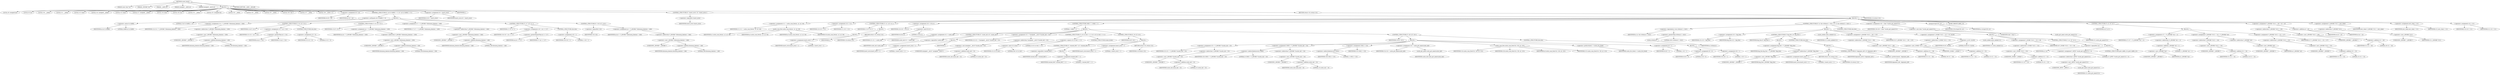 digraph cache_insert {  
"1000119" [label = "(METHOD,cache_insert)" ]
"1000120" [label = "(PARAM,const char *a1)" ]
"1000121" [label = "(PARAM,_DWORD *a2)" ]
"1000122" [label = "(PARAM,__int64 a3)" ]
"1000123" [label = "(PARAM,unsigned __int64 a4)" ]
"1000124" [label = "(PARAM,unsigned __int16 a5)" ]
"1000125" [label = "(BLOCK,,)" ]
"1000126" [label = "(LOCAL,v8: unsigned int)" ]
"1000127" [label = "(LOCAL,v9: int)" ]
"1000128" [label = "(LOCAL,v10: __int64)" ]
"1000129" [label = "(LOCAL,v11: __int64)" ]
"1000130" [label = "(LOCAL,v12: bool)" ]
"1000131" [label = "(LOCAL,v14: unsigned __int64)" ]
"1000132" [label = "(LOCAL,v15: bool)" ]
"1000133" [label = "(LOCAL,v17: unsigned __int64)" ]
"1000134" [label = "(LOCAL,v18: bool)" ]
"1000135" [label = "(LOCAL,v20: int)" ]
"1000136" [label = "(LOCAL,v21: __int64)" ]
"1000137" [label = "(LOCAL,v22: unsigned int)" ]
"1000138" [label = "(LOCAL,v23: __int64)" ]
"1000139" [label = "(LOCAL,v24: __int64)" ]
"1000140" [label = "(LOCAL,v25: __int64)" ]
"1000141" [label = "(LOCAL,v26: char *)" ]
"1000142" [label = "(LOCAL,v27: __int64)" ]
"1000143" [label = "(LOCAL,v29: __int64 [ 2 ])" ]
"1000144" [label = "(<operator>.assignment,v8 = a5)" ]
"1000145" [label = "(IDENTIFIER,v8,v8 = a5)" ]
"1000146" [label = "(IDENTIFIER,a5,v8 = a5)" ]
"1000147" [label = "(CONTROL_STRUCTURE,if ( (a5 & 0x980) != 0 ),if ( (a5 & 0x980) != 0 ))" ]
"1000148" [label = "(<operator>.notEquals,(a5 & 0x980) != 0)" ]
"1000149" [label = "(<operator>.and,a5 & 0x980)" ]
"1000150" [label = "(IDENTIFIER,a5,a5 & 0x980)" ]
"1000151" [label = "(LITERAL,0x980,a5 & 0x980)" ]
"1000152" [label = "(LITERAL,0,(a5 & 0x980) != 0)" ]
"1000153" [label = "(BLOCK,,)" ]
"1000154" [label = "(<operator>.assignment,v14 = *(_QWORD *)(dnsmasq_daemon + 456))" ]
"1000155" [label = "(IDENTIFIER,v14,v14 = *(_QWORD *)(dnsmasq_daemon + 456))" ]
"1000156" [label = "(<operator>.indirection,*(_QWORD *)(dnsmasq_daemon + 456))" ]
"1000157" [label = "(<operator>.cast,(_QWORD *)(dnsmasq_daemon + 456))" ]
"1000158" [label = "(UNKNOWN,_QWORD *,_QWORD *)" ]
"1000159" [label = "(<operator>.addition,dnsmasq_daemon + 456)" ]
"1000160" [label = "(IDENTIFIER,dnsmasq_daemon,dnsmasq_daemon + 456)" ]
"1000161" [label = "(LITERAL,456,dnsmasq_daemon + 456)" ]
"1000162" [label = "(CONTROL_STRUCTURE,if ( v14 ),if ( v14 ))" ]
"1000163" [label = "(IDENTIFIER,v14,if ( v14 ))" ]
"1000164" [label = "(<operator>.assignment,v15 = a4 > v14)" ]
"1000165" [label = "(IDENTIFIER,v15,v15 = a4 > v14)" ]
"1000166" [label = "(<operator>.greaterThan,a4 > v14)" ]
"1000167" [label = "(IDENTIFIER,a4,a4 > v14)" ]
"1000168" [label = "(IDENTIFIER,v14,a4 > v14)" ]
"1000169" [label = "(CONTROL_STRUCTURE,else,else)" ]
"1000170" [label = "(<operator>.assignment,v15 = 0)" ]
"1000171" [label = "(IDENTIFIER,v15,v15 = 0)" ]
"1000172" [label = "(LITERAL,0,v15 = 0)" ]
"1000173" [label = "(CONTROL_STRUCTURE,if ( v15 ),if ( v15 ))" ]
"1000174" [label = "(IDENTIFIER,v15,if ( v15 ))" ]
"1000175" [label = "(<operator>.assignment,a4 = *(_QWORD *)(dnsmasq_daemon + 456))" ]
"1000176" [label = "(IDENTIFIER,a4,a4 = *(_QWORD *)(dnsmasq_daemon + 456))" ]
"1000177" [label = "(<operator>.indirection,*(_QWORD *)(dnsmasq_daemon + 456))" ]
"1000178" [label = "(<operator>.cast,(_QWORD *)(dnsmasq_daemon + 456))" ]
"1000179" [label = "(UNKNOWN,_QWORD *,_QWORD *)" ]
"1000180" [label = "(<operator>.addition,dnsmasq_daemon + 456)" ]
"1000181" [label = "(IDENTIFIER,dnsmasq_daemon,dnsmasq_daemon + 456)" ]
"1000182" [label = "(LITERAL,456,dnsmasq_daemon + 456)" ]
"1000183" [label = "(<operator>.assignment,v17 = *(_QWORD *)(dnsmasq_daemon + 448))" ]
"1000184" [label = "(IDENTIFIER,v17,v17 = *(_QWORD *)(dnsmasq_daemon + 448))" ]
"1000185" [label = "(<operator>.indirection,*(_QWORD *)(dnsmasq_daemon + 448))" ]
"1000186" [label = "(<operator>.cast,(_QWORD *)(dnsmasq_daemon + 448))" ]
"1000187" [label = "(UNKNOWN,_QWORD *,_QWORD *)" ]
"1000188" [label = "(<operator>.addition,dnsmasq_daemon + 448)" ]
"1000189" [label = "(IDENTIFIER,dnsmasq_daemon,dnsmasq_daemon + 448)" ]
"1000190" [label = "(LITERAL,448,dnsmasq_daemon + 448)" ]
"1000191" [label = "(CONTROL_STRUCTURE,if ( v17 ),if ( v17 ))" ]
"1000192" [label = "(IDENTIFIER,v17,if ( v17 ))" ]
"1000193" [label = "(<operator>.assignment,v18 = a4 >= v17)" ]
"1000194" [label = "(IDENTIFIER,v18,v18 = a4 >= v17)" ]
"1000195" [label = "(<operator>.greaterEqualsThan,a4 >= v17)" ]
"1000196" [label = "(IDENTIFIER,a4,a4 >= v17)" ]
"1000197" [label = "(IDENTIFIER,v17,a4 >= v17)" ]
"1000198" [label = "(CONTROL_STRUCTURE,else,else)" ]
"1000199" [label = "(<operator>.assignment,v18 = 1)" ]
"1000200" [label = "(IDENTIFIER,v18,v18 = 1)" ]
"1000201" [label = "(LITERAL,1,v18 = 1)" ]
"1000202" [label = "(CONTROL_STRUCTURE,if ( !v18 ),if ( !v18 ))" ]
"1000203" [label = "(<operator>.logicalNot,!v18)" ]
"1000204" [label = "(IDENTIFIER,v18,!v18)" ]
"1000205" [label = "(<operator>.assignment,a4 = *(_QWORD *)(dnsmasq_daemon + 448))" ]
"1000206" [label = "(IDENTIFIER,a4,a4 = *(_QWORD *)(dnsmasq_daemon + 448))" ]
"1000207" [label = "(<operator>.indirection,*(_QWORD *)(dnsmasq_daemon + 448))" ]
"1000208" [label = "(<operator>.cast,(_QWORD *)(dnsmasq_daemon + 448))" ]
"1000209" [label = "(UNKNOWN,_QWORD *,_QWORD *)" ]
"1000210" [label = "(<operator>.addition,dnsmasq_daemon + 448)" ]
"1000211" [label = "(IDENTIFIER,dnsmasq_daemon,dnsmasq_daemon + 448)" ]
"1000212" [label = "(LITERAL,448,dnsmasq_daemon + 448)" ]
"1000213" [label = "(<operator>.assignment,v9 = insert_error)" ]
"1000214" [label = "(IDENTIFIER,v9,v9 = insert_error)" ]
"1000215" [label = "(IDENTIFIER,insert_error,v9 = insert_error)" ]
"1000216" [label = "(IDENTIFIER,L,)" ]
"1000217" [label = "(CONTROL_STRUCTURE,if ( !insert_error ),if ( !insert_error ))" ]
"1000218" [label = "(<operator>.logicalNot,!insert_error)" ]
"1000219" [label = "(IDENTIFIER,insert_error,!insert_error)" ]
"1000220" [label = "(BLOCK,,)" ]
"1000221" [label = "(<operator>.assignment,v11 = cache_scan_free(a1, a2, a3, v8))" ]
"1000222" [label = "(IDENTIFIER,v11,v11 = cache_scan_free(a1, a2, a3, v8))" ]
"1000223" [label = "(cache_scan_free,cache_scan_free(a1, a2, a3, v8))" ]
"1000224" [label = "(IDENTIFIER,a1,cache_scan_free(a1, a2, a3, v8))" ]
"1000225" [label = "(IDENTIFIER,a2,cache_scan_free(a1, a2, a3, v8))" ]
"1000226" [label = "(IDENTIFIER,a3,cache_scan_free(a1, a2, a3, v8))" ]
"1000227" [label = "(IDENTIFIER,v8,cache_scan_free(a1, a2, a3, v8))" ]
"1000228" [label = "(<operator>.assignment,v10 = v11)" ]
"1000229" [label = "(IDENTIFIER,v10,v10 = v11)" ]
"1000230" [label = "(IDENTIFIER,v11,v10 = v11)" ]
"1000231" [label = "(CONTROL_STRUCTURE,if ( v11 ),if ( v11 ))" ]
"1000232" [label = "(IDENTIFIER,v11,if ( v11 ))" ]
"1000233" [label = "(BLOCK,,)" ]
"1000234" [label = "(BLOCK,,)" ]
"1000235" [label = "(<operator>.assignment,insert_error = 1)" ]
"1000236" [label = "(IDENTIFIER,insert_error,insert_error = 1)" ]
"1000237" [label = "(LITERAL,1,insert_error = 1)" ]
"1000238" [label = "(IDENTIFIER,L,)" ]
"1000239" [label = "(RETURN,return v10;,return v10;)" ]
"1000240" [label = "(IDENTIFIER,v10,return v10;)" ]
"1000241" [label = "(<operator>.assignment,v20 = v8 & 4)" ]
"1000242" [label = "(IDENTIFIER,v20,v20 = v8 & 4)" ]
"1000243" [label = "(<operator>.and,v8 & 4)" ]
"1000244" [label = "(IDENTIFIER,v8,v8 & 4)" ]
"1000245" [label = "(LITERAL,4,v8 & 4)" ]
"1000246" [label = "(CONTROL_STRUCTURE,while ( 1 ),while ( 1 ))" ]
"1000247" [label = "(LITERAL,1,while ( 1 ))" ]
"1000248" [label = "(BLOCK,,)" ]
"1000249" [label = "(<operator>.assignment,v21 = cache_tail)" ]
"1000250" [label = "(IDENTIFIER,v21,v21 = cache_tail)" ]
"1000251" [label = "(IDENTIFIER,cache_tail,v21 = cache_tail)" ]
"1000252" [label = "(CONTROL_STRUCTURE,if ( !cache_tail ),if ( !cache_tail ))" ]
"1000253" [label = "(<operator>.logicalNot,!cache_tail)" ]
"1000254" [label = "(IDENTIFIER,cache_tail,!cache_tail)" ]
"1000255" [label = "(BLOCK,,)" ]
"1000256" [label = "(<operator>.assignment,insert_error = 1)" ]
"1000257" [label = "(IDENTIFIER,insert_error,insert_error = 1)" ]
"1000258" [label = "(LITERAL,1,insert_error = 1)" ]
"1000259" [label = "(IDENTIFIER,L,)" ]
"1000260" [label = "(<operator>.assignment,v22 = *(unsigned __int16 *)(cache_tail + 52))" ]
"1000261" [label = "(IDENTIFIER,v22,v22 = *(unsigned __int16 *)(cache_tail + 52))" ]
"1000262" [label = "(<operator>.indirection,*(unsigned __int16 *)(cache_tail + 52))" ]
"1000263" [label = "(<operator>.cast,(unsigned __int16 *)(cache_tail + 52))" ]
"1000264" [label = "(UNKNOWN,unsigned __int16 *,unsigned __int16 *)" ]
"1000265" [label = "(<operator>.addition,cache_tail + 52)" ]
"1000266" [label = "(IDENTIFIER,cache_tail,cache_tail + 52)" ]
"1000267" [label = "(LITERAL,52,cache_tail + 52)" ]
"1000268" [label = "(CONTROL_STRUCTURE,if ( (v22 & 0xC) == 0 ),if ( (v22 & 0xC) == 0 ))" ]
"1000269" [label = "(<operator>.equals,(v22 & 0xC) == 0)" ]
"1000270" [label = "(<operator>.and,v22 & 0xC)" ]
"1000271" [label = "(IDENTIFIER,v22,v22 & 0xC)" ]
"1000272" [label = "(LITERAL,0xC,v22 & 0xC)" ]
"1000273" [label = "(LITERAL,0,(v22 & 0xC) == 0)" ]
"1000274" [label = "(CONTROL_STRUCTURE,break;,break;)" ]
"1000275" [label = "(CONTROL_STRUCTURE,if ( v9 ),if ( v9 ))" ]
"1000276" [label = "(IDENTIFIER,v9,if ( v9 ))" ]
"1000277" [label = "(BLOCK,,)" ]
"1000278" [label = "(CONTROL_STRUCTURE,if ( !warned_9927 ),if ( !warned_9927 ))" ]
"1000279" [label = "(<operator>.logicalNot,!warned_9927)" ]
"1000280" [label = "(IDENTIFIER,warned_9927,!warned_9927)" ]
"1000281" [label = "(BLOCK,,)" ]
"1000282" [label = "(<operator>.assignment,warned_9927 = 1)" ]
"1000283" [label = "(IDENTIFIER,warned_9927,warned_9927 = 1)" ]
"1000284" [label = "(LITERAL,1,warned_9927 = 1)" ]
"1000285" [label = "(<operator>.assignment,insert_error = 1)" ]
"1000286" [label = "(IDENTIFIER,insert_error,insert_error = 1)" ]
"1000287" [label = "(LITERAL,1,insert_error = 1)" ]
"1000288" [label = "(RETURN,return v10;,return v10;)" ]
"1000289" [label = "(IDENTIFIER,v10,return v10;)" ]
"1000290" [label = "(CONTROL_STRUCTURE,if ( v20 ),if ( v20 ))" ]
"1000291" [label = "(IDENTIFIER,v20,if ( v20 ))" ]
"1000292" [label = "(BLOCK,,)" ]
"1000293" [label = "(<operator>.assignment,v23 = *(_QWORD *)(cache_tail + 32))" ]
"1000294" [label = "(IDENTIFIER,v23,v23 = *(_QWORD *)(cache_tail + 32))" ]
"1000295" [label = "(<operator>.indirection,*(_QWORD *)(cache_tail + 32))" ]
"1000296" [label = "(<operator>.cast,(_QWORD *)(cache_tail + 32))" ]
"1000297" [label = "(UNKNOWN,_QWORD *,_QWORD *)" ]
"1000298" [label = "(<operator>.addition,cache_tail + 32)" ]
"1000299" [label = "(IDENTIFIER,cache_tail,cache_tail + 32)" ]
"1000300" [label = "(LITERAL,32,cache_tail + 32)" ]
"1000301" [label = "(<operator>.assignment,v29[0] = *(_QWORD *)(cache_tail + 24))" ]
"1000302" [label = "(<operator>.indirectIndexAccess,v29[0])" ]
"1000303" [label = "(IDENTIFIER,v29,v29[0] = *(_QWORD *)(cache_tail + 24))" ]
"1000304" [label = "(LITERAL,0,v29[0] = *(_QWORD *)(cache_tail + 24))" ]
"1000305" [label = "(<operator>.indirection,*(_QWORD *)(cache_tail + 24))" ]
"1000306" [label = "(<operator>.cast,(_QWORD *)(cache_tail + 24))" ]
"1000307" [label = "(UNKNOWN,_QWORD *,_QWORD *)" ]
"1000308" [label = "(<operator>.addition,cache_tail + 24)" ]
"1000309" [label = "(IDENTIFIER,cache_tail,cache_tail + 24)" ]
"1000310" [label = "(LITERAL,24,cache_tail + 24)" ]
"1000311" [label = "(<operator>.assignment,v29[1] = v23)" ]
"1000312" [label = "(<operator>.indirectIndexAccess,v29[1])" ]
"1000313" [label = "(IDENTIFIER,v29,v29[1] = v23)" ]
"1000314" [label = "(LITERAL,1,v29[1] = v23)" ]
"1000315" [label = "(IDENTIFIER,v23,v29[1] = v23)" ]
"1000316" [label = "(<operator>.assignment,v24 = cache_get_name(cache_tail))" ]
"1000317" [label = "(IDENTIFIER,v24,v24 = cache_get_name(cache_tail))" ]
"1000318" [label = "(cache_get_name,cache_get_name(cache_tail))" ]
"1000319" [label = "(IDENTIFIER,cache_tail,cache_get_name(cache_tail))" ]
"1000320" [label = "(cache_scan_free,cache_scan_free(v24, v29, a3, v22))" ]
"1000321" [label = "(IDENTIFIER,v24,cache_scan_free(v24, v29, a3, v22))" ]
"1000322" [label = "(IDENTIFIER,v29,cache_scan_free(v24, v29, a3, v22))" ]
"1000323" [label = "(IDENTIFIER,a3,cache_scan_free(v24, v29, a3, v22))" ]
"1000324" [label = "(IDENTIFIER,v22,cache_scan_free(v24, v29, a3, v22))" ]
"1000325" [label = "(<operator>.preIncrement,++cache_live_freed)" ]
"1000326" [label = "(IDENTIFIER,cache_live_freed,++cache_live_freed)" ]
"1000327" [label = "(<operator>.assignment,v9 = 1)" ]
"1000328" [label = "(IDENTIFIER,v9,v9 = 1)" ]
"1000329" [label = "(LITERAL,1,v9 = 1)" ]
"1000330" [label = "(CONTROL_STRUCTURE,else,else)" ]
"1000331" [label = "(BLOCK,,)" ]
"1000332" [label = "(<operator>.assignment,v9 = 0)" ]
"1000333" [label = "(IDENTIFIER,v9,v9 = 0)" ]
"1000334" [label = "(LITERAL,0,v9 = 0)" ]
"1000335" [label = "(<operator>.assignment,v20 = 1)" ]
"1000336" [label = "(IDENTIFIER,v20,v20 = 1)" ]
"1000337" [label = "(LITERAL,1,v20 = 1)" ]
"1000338" [label = "(CONTROL_STRUCTURE,if ( a1 && strlen(a1) > 0x31 ),if ( a1 && strlen(a1) > 0x31 ))" ]
"1000339" [label = "(<operator>.logicalAnd,a1 && strlen(a1) > 0x31)" ]
"1000340" [label = "(IDENTIFIER,a1,a1 && strlen(a1) > 0x31)" ]
"1000341" [label = "(<operator>.greaterThan,strlen(a1) > 0x31)" ]
"1000342" [label = "(strlen,strlen(a1))" ]
"1000343" [label = "(IDENTIFIER,a1,strlen(a1))" ]
"1000344" [label = "(LITERAL,0x31,strlen(a1) > 0x31)" ]
"1000345" [label = "(BLOCK,,)" ]
"1000346" [label = "(<operator>.assignment,v25 = big_free)" ]
"1000347" [label = "(IDENTIFIER,v25,v25 = big_free)" ]
"1000348" [label = "(IDENTIFIER,big_free,v25 = big_free)" ]
"1000349" [label = "(CONTROL_STRUCTURE,if ( big_free ),if ( big_free ))" ]
"1000350" [label = "(IDENTIFIER,big_free,if ( big_free ))" ]
"1000351" [label = "(BLOCK,,)" ]
"1000352" [label = "(<operator>.assignment,big_free = *(_QWORD *)big_free)" ]
"1000353" [label = "(IDENTIFIER,big_free,big_free = *(_QWORD *)big_free)" ]
"1000354" [label = "(<operator>.indirection,*(_QWORD *)big_free)" ]
"1000355" [label = "(<operator>.cast,(_QWORD *)big_free)" ]
"1000356" [label = "(UNKNOWN,_QWORD *,_QWORD *)" ]
"1000357" [label = "(IDENTIFIER,big_free,(_QWORD *)big_free)" ]
"1000358" [label = "(CONTROL_STRUCTURE,else,else)" ]
"1000359" [label = "(BLOCK,,)" ]
"1000360" [label = "(BLOCK,,)" ]
"1000361" [label = "(<operator>.assignment,insert_error = 1)" ]
"1000362" [label = "(IDENTIFIER,insert_error,insert_error = 1)" ]
"1000363" [label = "(LITERAL,1,insert_error = 1)" ]
"1000364" [label = "(RETURN,return v10;,return v10;)" ]
"1000365" [label = "(IDENTIFIER,v10,return v10;)" ]
"1000366" [label = "(CONTROL_STRUCTURE,if ( bignames_left ),if ( bignames_left ))" ]
"1000367" [label = "(IDENTIFIER,bignames_left,if ( bignames_left ))" ]
"1000368" [label = "(<operator>.preDecrement,--bignames_left)" ]
"1000369" [label = "(IDENTIFIER,bignames_left,--bignames_left)" ]
"1000370" [label = "(cache_unlink,cache_unlink(v21))" ]
"1000371" [label = "(IDENTIFIER,v21,cache_unlink(v21))" ]
"1000372" [label = "(<operator>.assignment,*(_QWORD *)(v21 + 56) = v25)" ]
"1000373" [label = "(<operator>.indirection,*(_QWORD *)(v21 + 56))" ]
"1000374" [label = "(<operator>.cast,(_QWORD *)(v21 + 56))" ]
"1000375" [label = "(UNKNOWN,_QWORD *,_QWORD *)" ]
"1000376" [label = "(<operator>.addition,v21 + 56)" ]
"1000377" [label = "(IDENTIFIER,v21,v21 + 56)" ]
"1000378" [label = "(LITERAL,56,v21 + 56)" ]
"1000379" [label = "(IDENTIFIER,v25,*(_QWORD *)(v21 + 56) = v25)" ]
"1000380" [label = "(<operator>.assignment,*(_WORD *)(v21 + 52) = v8 | 0x200)" ]
"1000381" [label = "(<operator>.indirection,*(_WORD *)(v21 + 52))" ]
"1000382" [label = "(<operator>.cast,(_WORD *)(v21 + 52))" ]
"1000383" [label = "(UNKNOWN,_WORD *,_WORD *)" ]
"1000384" [label = "(<operator>.addition,v21 + 52)" ]
"1000385" [label = "(IDENTIFIER,v21,v21 + 52)" ]
"1000386" [label = "(LITERAL,52,v21 + 52)" ]
"1000387" [label = "(<operator>.or,v8 | 0x200)" ]
"1000388" [label = "(IDENTIFIER,v8,v8 | 0x200)" ]
"1000389" [label = "(LITERAL,0x200,v8 | 0x200)" ]
"1000390" [label = "(CONTROL_STRUCTURE,else,else)" ]
"1000391" [label = "(BLOCK,,)" ]
"1000392" [label = "(cache_unlink,cache_unlink(v21))" ]
"1000393" [label = "(IDENTIFIER,v21,cache_unlink(v21))" ]
"1000394" [label = "(<operator>.assignment,*(_WORD *)(v21 + 52) = v8)" ]
"1000395" [label = "(<operator>.indirection,*(_WORD *)(v21 + 52))" ]
"1000396" [label = "(<operator>.cast,(_WORD *)(v21 + 52))" ]
"1000397" [label = "(UNKNOWN,_WORD *,_WORD *)" ]
"1000398" [label = "(<operator>.addition,v21 + 52)" ]
"1000399" [label = "(IDENTIFIER,v21,v21 + 52)" ]
"1000400" [label = "(LITERAL,52,v21 + 52)" ]
"1000401" [label = "(IDENTIFIER,v8,*(_WORD *)(v21 + 52) = v8)" ]
"1000402" [label = "(CONTROL_STRUCTURE,if ( !a1 ),if ( !a1 ))" ]
"1000403" [label = "(<operator>.logicalNot,!a1)" ]
"1000404" [label = "(IDENTIFIER,a1,!a1)" ]
"1000405" [label = "(BLOCK,,)" ]
"1000406" [label = "(<operator>.assignment,*(_BYTE *)cache_get_name(v21) = 0)" ]
"1000407" [label = "(<operator>.indirection,*(_BYTE *)cache_get_name(v21))" ]
"1000408" [label = "(<operator>.cast,(_BYTE *)cache_get_name(v21))" ]
"1000409" [label = "(UNKNOWN,_BYTE *,_BYTE *)" ]
"1000410" [label = "(cache_get_name,cache_get_name(v21))" ]
"1000411" [label = "(IDENTIFIER,v21,cache_get_name(v21))" ]
"1000412" [label = "(LITERAL,0,*(_BYTE *)cache_get_name(v21) = 0)" ]
"1000413" [label = "(CONTROL_STRUCTURE,goto LABEL_55;,goto LABEL_55;)" ]
"1000414" [label = "(<operator>.assignment,v26 = (char *)cache_get_name(v21))" ]
"1000415" [label = "(IDENTIFIER,v26,v26 = (char *)cache_get_name(v21))" ]
"1000416" [label = "(<operator>.cast,(char *)cache_get_name(v21))" ]
"1000417" [label = "(UNKNOWN,char *,char *)" ]
"1000418" [label = "(cache_get_name,cache_get_name(v21))" ]
"1000419" [label = "(IDENTIFIER,v21,cache_get_name(v21))" ]
"1000420" [label = "(strcpy,strcpy(v26, a1))" ]
"1000421" [label = "(IDENTIFIER,v26,strcpy(v26, a1))" ]
"1000422" [label = "(IDENTIFIER,a1,strcpy(v26, a1))" ]
"1000423" [label = "(JUMP_TARGET,LABEL_55)" ]
"1000424" [label = "(CONTROL_STRUCTURE,if ( a2 ),if ( a2 ))" ]
"1000425" [label = "(IDENTIFIER,a2,if ( a2 ))" ]
"1000426" [label = "(BLOCK,,)" ]
"1000427" [label = "(<operator>.assignment,v27 = *((_QWORD *)a2 + 1))" ]
"1000428" [label = "(IDENTIFIER,v27,v27 = *((_QWORD *)a2 + 1))" ]
"1000429" [label = "(<operator>.indirection,*((_QWORD *)a2 + 1))" ]
"1000430" [label = "(<operator>.addition,(_QWORD *)a2 + 1)" ]
"1000431" [label = "(<operator>.cast,(_QWORD *)a2)" ]
"1000432" [label = "(UNKNOWN,_QWORD *,_QWORD *)" ]
"1000433" [label = "(IDENTIFIER,a2,(_QWORD *)a2)" ]
"1000434" [label = "(LITERAL,1,(_QWORD *)a2 + 1)" ]
"1000435" [label = "(<operator>.assignment,*(_QWORD *)(v21 + 24) = *(_QWORD *)a2)" ]
"1000436" [label = "(<operator>.indirection,*(_QWORD *)(v21 + 24))" ]
"1000437" [label = "(<operator>.cast,(_QWORD *)(v21 + 24))" ]
"1000438" [label = "(UNKNOWN,_QWORD *,_QWORD *)" ]
"1000439" [label = "(<operator>.addition,v21 + 24)" ]
"1000440" [label = "(IDENTIFIER,v21,v21 + 24)" ]
"1000441" [label = "(LITERAL,24,v21 + 24)" ]
"1000442" [label = "(<operator>.indirection,*(_QWORD *)a2)" ]
"1000443" [label = "(<operator>.cast,(_QWORD *)a2)" ]
"1000444" [label = "(UNKNOWN,_QWORD *,_QWORD *)" ]
"1000445" [label = "(IDENTIFIER,a2,(_QWORD *)a2)" ]
"1000446" [label = "(<operator>.assignment,*(_QWORD *)(v21 + 32) = v27)" ]
"1000447" [label = "(<operator>.indirection,*(_QWORD *)(v21 + 32))" ]
"1000448" [label = "(<operator>.cast,(_QWORD *)(v21 + 32))" ]
"1000449" [label = "(UNKNOWN,_QWORD *,_QWORD *)" ]
"1000450" [label = "(<operator>.addition,v21 + 32)" ]
"1000451" [label = "(IDENTIFIER,v21,v21 + 32)" ]
"1000452" [label = "(LITERAL,32,v21 + 32)" ]
"1000453" [label = "(IDENTIFIER,v27,*(_QWORD *)(v21 + 32) = v27)" ]
"1000454" [label = "(<operator>.assignment,*(_QWORD *)(v21 + 40) = a4 + a3)" ]
"1000455" [label = "(<operator>.indirection,*(_QWORD *)(v21 + 40))" ]
"1000456" [label = "(<operator>.cast,(_QWORD *)(v21 + 40))" ]
"1000457" [label = "(UNKNOWN,_QWORD *,_QWORD *)" ]
"1000458" [label = "(<operator>.addition,v21 + 40)" ]
"1000459" [label = "(IDENTIFIER,v21,v21 + 40)" ]
"1000460" [label = "(LITERAL,40,v21 + 40)" ]
"1000461" [label = "(<operator>.addition,a4 + a3)" ]
"1000462" [label = "(IDENTIFIER,a4,a4 + a3)" ]
"1000463" [label = "(IDENTIFIER,a3,a4 + a3)" ]
"1000464" [label = "(<operator>.assignment,*(_QWORD *)v21 = new_chain)" ]
"1000465" [label = "(<operator>.indirection,*(_QWORD *)v21)" ]
"1000466" [label = "(<operator>.cast,(_QWORD *)v21)" ]
"1000467" [label = "(UNKNOWN,_QWORD *,_QWORD *)" ]
"1000468" [label = "(IDENTIFIER,v21,(_QWORD *)v21)" ]
"1000469" [label = "(IDENTIFIER,new_chain,*(_QWORD *)v21 = new_chain)" ]
"1000470" [label = "(<operator>.assignment,new_chain = v21)" ]
"1000471" [label = "(IDENTIFIER,new_chain,new_chain = v21)" ]
"1000472" [label = "(IDENTIFIER,v21,new_chain = v21)" ]
"1000473" [label = "(<operator>.assignment,v10 = v21)" ]
"1000474" [label = "(IDENTIFIER,v10,v10 = v21)" ]
"1000475" [label = "(IDENTIFIER,v21,v10 = v21)" ]
"1000476" [label = "(RETURN,return v10;,return v10;)" ]
"1000477" [label = "(IDENTIFIER,v10,return v10;)" ]
"1000478" [label = "(METHOD_RETURN,__int64 __fastcall)" ]
  "1000119" -> "1000120" 
  "1000119" -> "1000121" 
  "1000119" -> "1000122" 
  "1000119" -> "1000123" 
  "1000119" -> "1000124" 
  "1000119" -> "1000125" 
  "1000119" -> "1000478" 
  "1000125" -> "1000126" 
  "1000125" -> "1000127" 
  "1000125" -> "1000128" 
  "1000125" -> "1000129" 
  "1000125" -> "1000130" 
  "1000125" -> "1000131" 
  "1000125" -> "1000132" 
  "1000125" -> "1000133" 
  "1000125" -> "1000134" 
  "1000125" -> "1000135" 
  "1000125" -> "1000136" 
  "1000125" -> "1000137" 
  "1000125" -> "1000138" 
  "1000125" -> "1000139" 
  "1000125" -> "1000140" 
  "1000125" -> "1000141" 
  "1000125" -> "1000142" 
  "1000125" -> "1000143" 
  "1000125" -> "1000144" 
  "1000125" -> "1000147" 
  "1000125" -> "1000213" 
  "1000125" -> "1000216" 
  "1000125" -> "1000217" 
  "1000125" -> "1000476" 
  "1000144" -> "1000145" 
  "1000144" -> "1000146" 
  "1000147" -> "1000148" 
  "1000147" -> "1000153" 
  "1000148" -> "1000149" 
  "1000148" -> "1000152" 
  "1000149" -> "1000150" 
  "1000149" -> "1000151" 
  "1000153" -> "1000154" 
  "1000153" -> "1000162" 
  "1000153" -> "1000173" 
  "1000153" -> "1000183" 
  "1000153" -> "1000191" 
  "1000153" -> "1000202" 
  "1000154" -> "1000155" 
  "1000154" -> "1000156" 
  "1000156" -> "1000157" 
  "1000157" -> "1000158" 
  "1000157" -> "1000159" 
  "1000159" -> "1000160" 
  "1000159" -> "1000161" 
  "1000162" -> "1000163" 
  "1000162" -> "1000164" 
  "1000162" -> "1000169" 
  "1000164" -> "1000165" 
  "1000164" -> "1000166" 
  "1000166" -> "1000167" 
  "1000166" -> "1000168" 
  "1000169" -> "1000170" 
  "1000170" -> "1000171" 
  "1000170" -> "1000172" 
  "1000173" -> "1000174" 
  "1000173" -> "1000175" 
  "1000175" -> "1000176" 
  "1000175" -> "1000177" 
  "1000177" -> "1000178" 
  "1000178" -> "1000179" 
  "1000178" -> "1000180" 
  "1000180" -> "1000181" 
  "1000180" -> "1000182" 
  "1000183" -> "1000184" 
  "1000183" -> "1000185" 
  "1000185" -> "1000186" 
  "1000186" -> "1000187" 
  "1000186" -> "1000188" 
  "1000188" -> "1000189" 
  "1000188" -> "1000190" 
  "1000191" -> "1000192" 
  "1000191" -> "1000193" 
  "1000191" -> "1000198" 
  "1000193" -> "1000194" 
  "1000193" -> "1000195" 
  "1000195" -> "1000196" 
  "1000195" -> "1000197" 
  "1000198" -> "1000199" 
  "1000199" -> "1000200" 
  "1000199" -> "1000201" 
  "1000202" -> "1000203" 
  "1000202" -> "1000205" 
  "1000203" -> "1000204" 
  "1000205" -> "1000206" 
  "1000205" -> "1000207" 
  "1000207" -> "1000208" 
  "1000208" -> "1000209" 
  "1000208" -> "1000210" 
  "1000210" -> "1000211" 
  "1000210" -> "1000212" 
  "1000213" -> "1000214" 
  "1000213" -> "1000215" 
  "1000217" -> "1000218" 
  "1000217" -> "1000220" 
  "1000218" -> "1000219" 
  "1000220" -> "1000221" 
  "1000220" -> "1000228" 
  "1000220" -> "1000231" 
  "1000220" -> "1000241" 
  "1000220" -> "1000246" 
  "1000220" -> "1000338" 
  "1000220" -> "1000414" 
  "1000220" -> "1000420" 
  "1000220" -> "1000423" 
  "1000220" -> "1000424" 
  "1000220" -> "1000454" 
  "1000220" -> "1000464" 
  "1000220" -> "1000470" 
  "1000220" -> "1000473" 
  "1000221" -> "1000222" 
  "1000221" -> "1000223" 
  "1000223" -> "1000224" 
  "1000223" -> "1000225" 
  "1000223" -> "1000226" 
  "1000223" -> "1000227" 
  "1000228" -> "1000229" 
  "1000228" -> "1000230" 
  "1000231" -> "1000232" 
  "1000231" -> "1000233" 
  "1000233" -> "1000234" 
  "1000233" -> "1000239" 
  "1000234" -> "1000235" 
  "1000234" -> "1000238" 
  "1000235" -> "1000236" 
  "1000235" -> "1000237" 
  "1000239" -> "1000240" 
  "1000241" -> "1000242" 
  "1000241" -> "1000243" 
  "1000243" -> "1000244" 
  "1000243" -> "1000245" 
  "1000246" -> "1000247" 
  "1000246" -> "1000248" 
  "1000248" -> "1000249" 
  "1000248" -> "1000252" 
  "1000248" -> "1000260" 
  "1000248" -> "1000268" 
  "1000248" -> "1000275" 
  "1000248" -> "1000290" 
  "1000249" -> "1000250" 
  "1000249" -> "1000251" 
  "1000252" -> "1000253" 
  "1000252" -> "1000255" 
  "1000253" -> "1000254" 
  "1000255" -> "1000256" 
  "1000255" -> "1000259" 
  "1000256" -> "1000257" 
  "1000256" -> "1000258" 
  "1000260" -> "1000261" 
  "1000260" -> "1000262" 
  "1000262" -> "1000263" 
  "1000263" -> "1000264" 
  "1000263" -> "1000265" 
  "1000265" -> "1000266" 
  "1000265" -> "1000267" 
  "1000268" -> "1000269" 
  "1000268" -> "1000274" 
  "1000269" -> "1000270" 
  "1000269" -> "1000273" 
  "1000270" -> "1000271" 
  "1000270" -> "1000272" 
  "1000275" -> "1000276" 
  "1000275" -> "1000277" 
  "1000277" -> "1000278" 
  "1000277" -> "1000285" 
  "1000277" -> "1000288" 
  "1000278" -> "1000279" 
  "1000278" -> "1000281" 
  "1000279" -> "1000280" 
  "1000281" -> "1000282" 
  "1000282" -> "1000283" 
  "1000282" -> "1000284" 
  "1000285" -> "1000286" 
  "1000285" -> "1000287" 
  "1000288" -> "1000289" 
  "1000290" -> "1000291" 
  "1000290" -> "1000292" 
  "1000290" -> "1000330" 
  "1000292" -> "1000293" 
  "1000292" -> "1000301" 
  "1000292" -> "1000311" 
  "1000292" -> "1000316" 
  "1000292" -> "1000320" 
  "1000292" -> "1000325" 
  "1000292" -> "1000327" 
  "1000293" -> "1000294" 
  "1000293" -> "1000295" 
  "1000295" -> "1000296" 
  "1000296" -> "1000297" 
  "1000296" -> "1000298" 
  "1000298" -> "1000299" 
  "1000298" -> "1000300" 
  "1000301" -> "1000302" 
  "1000301" -> "1000305" 
  "1000302" -> "1000303" 
  "1000302" -> "1000304" 
  "1000305" -> "1000306" 
  "1000306" -> "1000307" 
  "1000306" -> "1000308" 
  "1000308" -> "1000309" 
  "1000308" -> "1000310" 
  "1000311" -> "1000312" 
  "1000311" -> "1000315" 
  "1000312" -> "1000313" 
  "1000312" -> "1000314" 
  "1000316" -> "1000317" 
  "1000316" -> "1000318" 
  "1000318" -> "1000319" 
  "1000320" -> "1000321" 
  "1000320" -> "1000322" 
  "1000320" -> "1000323" 
  "1000320" -> "1000324" 
  "1000325" -> "1000326" 
  "1000327" -> "1000328" 
  "1000327" -> "1000329" 
  "1000330" -> "1000331" 
  "1000331" -> "1000332" 
  "1000331" -> "1000335" 
  "1000332" -> "1000333" 
  "1000332" -> "1000334" 
  "1000335" -> "1000336" 
  "1000335" -> "1000337" 
  "1000338" -> "1000339" 
  "1000338" -> "1000345" 
  "1000338" -> "1000390" 
  "1000339" -> "1000340" 
  "1000339" -> "1000341" 
  "1000341" -> "1000342" 
  "1000341" -> "1000344" 
  "1000342" -> "1000343" 
  "1000345" -> "1000346" 
  "1000345" -> "1000349" 
  "1000345" -> "1000370" 
  "1000345" -> "1000372" 
  "1000345" -> "1000380" 
  "1000346" -> "1000347" 
  "1000346" -> "1000348" 
  "1000349" -> "1000350" 
  "1000349" -> "1000351" 
  "1000349" -> "1000358" 
  "1000351" -> "1000352" 
  "1000352" -> "1000353" 
  "1000352" -> "1000354" 
  "1000354" -> "1000355" 
  "1000355" -> "1000356" 
  "1000355" -> "1000357" 
  "1000358" -> "1000359" 
  "1000359" -> "1000360" 
  "1000359" -> "1000366" 
  "1000360" -> "1000361" 
  "1000360" -> "1000364" 
  "1000361" -> "1000362" 
  "1000361" -> "1000363" 
  "1000364" -> "1000365" 
  "1000366" -> "1000367" 
  "1000366" -> "1000368" 
  "1000368" -> "1000369" 
  "1000370" -> "1000371" 
  "1000372" -> "1000373" 
  "1000372" -> "1000379" 
  "1000373" -> "1000374" 
  "1000374" -> "1000375" 
  "1000374" -> "1000376" 
  "1000376" -> "1000377" 
  "1000376" -> "1000378" 
  "1000380" -> "1000381" 
  "1000380" -> "1000387" 
  "1000381" -> "1000382" 
  "1000382" -> "1000383" 
  "1000382" -> "1000384" 
  "1000384" -> "1000385" 
  "1000384" -> "1000386" 
  "1000387" -> "1000388" 
  "1000387" -> "1000389" 
  "1000390" -> "1000391" 
  "1000391" -> "1000392" 
  "1000391" -> "1000394" 
  "1000391" -> "1000402" 
  "1000392" -> "1000393" 
  "1000394" -> "1000395" 
  "1000394" -> "1000401" 
  "1000395" -> "1000396" 
  "1000396" -> "1000397" 
  "1000396" -> "1000398" 
  "1000398" -> "1000399" 
  "1000398" -> "1000400" 
  "1000402" -> "1000403" 
  "1000402" -> "1000405" 
  "1000403" -> "1000404" 
  "1000405" -> "1000406" 
  "1000405" -> "1000413" 
  "1000406" -> "1000407" 
  "1000406" -> "1000412" 
  "1000407" -> "1000408" 
  "1000408" -> "1000409" 
  "1000408" -> "1000410" 
  "1000410" -> "1000411" 
  "1000414" -> "1000415" 
  "1000414" -> "1000416" 
  "1000416" -> "1000417" 
  "1000416" -> "1000418" 
  "1000418" -> "1000419" 
  "1000420" -> "1000421" 
  "1000420" -> "1000422" 
  "1000424" -> "1000425" 
  "1000424" -> "1000426" 
  "1000426" -> "1000427" 
  "1000426" -> "1000435" 
  "1000426" -> "1000446" 
  "1000427" -> "1000428" 
  "1000427" -> "1000429" 
  "1000429" -> "1000430" 
  "1000430" -> "1000431" 
  "1000430" -> "1000434" 
  "1000431" -> "1000432" 
  "1000431" -> "1000433" 
  "1000435" -> "1000436" 
  "1000435" -> "1000442" 
  "1000436" -> "1000437" 
  "1000437" -> "1000438" 
  "1000437" -> "1000439" 
  "1000439" -> "1000440" 
  "1000439" -> "1000441" 
  "1000442" -> "1000443" 
  "1000443" -> "1000444" 
  "1000443" -> "1000445" 
  "1000446" -> "1000447" 
  "1000446" -> "1000453" 
  "1000447" -> "1000448" 
  "1000448" -> "1000449" 
  "1000448" -> "1000450" 
  "1000450" -> "1000451" 
  "1000450" -> "1000452" 
  "1000454" -> "1000455" 
  "1000454" -> "1000461" 
  "1000455" -> "1000456" 
  "1000456" -> "1000457" 
  "1000456" -> "1000458" 
  "1000458" -> "1000459" 
  "1000458" -> "1000460" 
  "1000461" -> "1000462" 
  "1000461" -> "1000463" 
  "1000464" -> "1000465" 
  "1000464" -> "1000469" 
  "1000465" -> "1000466" 
  "1000466" -> "1000467" 
  "1000466" -> "1000468" 
  "1000470" -> "1000471" 
  "1000470" -> "1000472" 
  "1000473" -> "1000474" 
  "1000473" -> "1000475" 
  "1000476" -> "1000477" 
}
